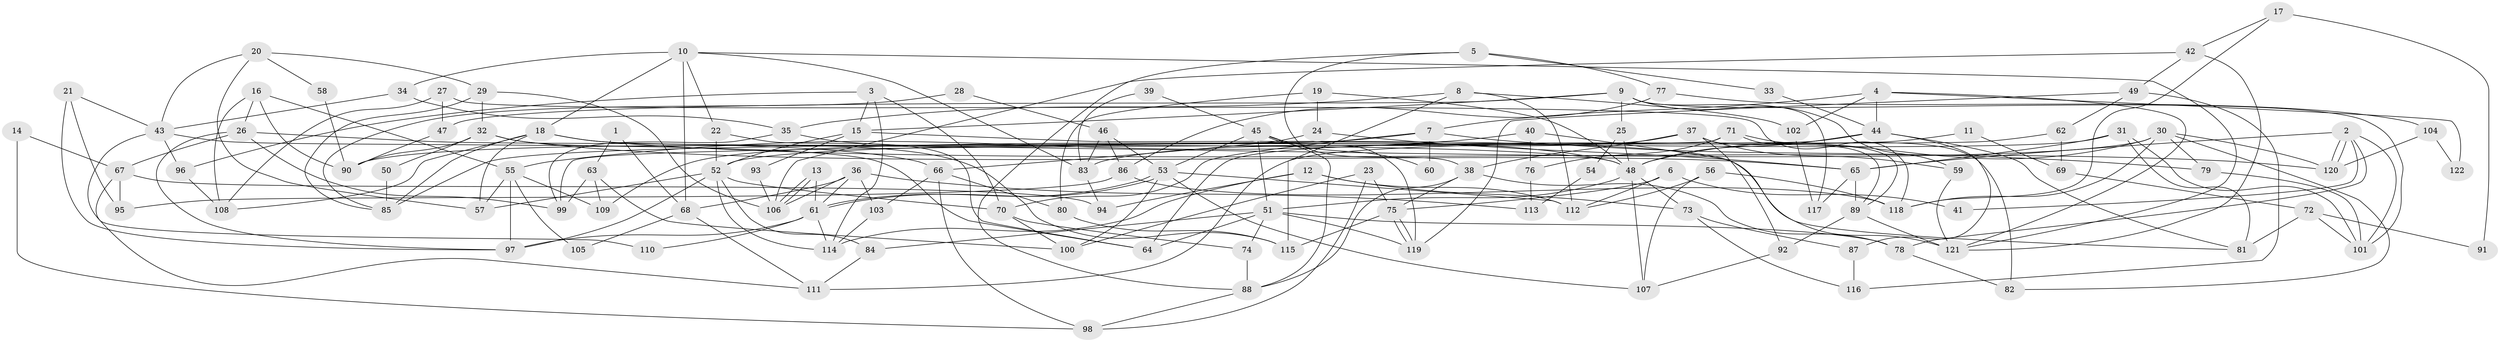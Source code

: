 // Generated by graph-tools (version 1.1) at 2025/50/03/09/25 03:50:07]
// undirected, 122 vertices, 244 edges
graph export_dot {
graph [start="1"]
  node [color=gray90,style=filled];
  1;
  2;
  3;
  4;
  5;
  6;
  7;
  8;
  9;
  10;
  11;
  12;
  13;
  14;
  15;
  16;
  17;
  18;
  19;
  20;
  21;
  22;
  23;
  24;
  25;
  26;
  27;
  28;
  29;
  30;
  31;
  32;
  33;
  34;
  35;
  36;
  37;
  38;
  39;
  40;
  41;
  42;
  43;
  44;
  45;
  46;
  47;
  48;
  49;
  50;
  51;
  52;
  53;
  54;
  55;
  56;
  57;
  58;
  59;
  60;
  61;
  62;
  63;
  64;
  65;
  66;
  67;
  68;
  69;
  70;
  71;
  72;
  73;
  74;
  75;
  76;
  77;
  78;
  79;
  80;
  81;
  82;
  83;
  84;
  85;
  86;
  87;
  88;
  89;
  90;
  91;
  92;
  93;
  94;
  95;
  96;
  97;
  98;
  99;
  100;
  101;
  102;
  103;
  104;
  105;
  106;
  107;
  108;
  109;
  110;
  111;
  112;
  113;
  114;
  115;
  116;
  117;
  118;
  119;
  120;
  121;
  122;
  1 -- 63;
  1 -- 68;
  2 -- 120;
  2 -- 120;
  2 -- 78;
  2 -- 41;
  2 -- 65;
  2 -- 101;
  3 -- 15;
  3 -- 70;
  3 -- 96;
  3 -- 114;
  4 -- 7;
  4 -- 44;
  4 -- 102;
  4 -- 121;
  4 -- 122;
  5 -- 88;
  5 -- 38;
  5 -- 33;
  5 -- 77;
  6 -- 75;
  6 -- 112;
  6 -- 41;
  7 -- 85;
  7 -- 79;
  7 -- 60;
  7 -- 70;
  8 -- 115;
  8 -- 102;
  8 -- 35;
  8 -- 112;
  9 -- 15;
  9 -- 59;
  9 -- 25;
  9 -- 47;
  9 -- 101;
  9 -- 117;
  10 -- 34;
  10 -- 22;
  10 -- 18;
  10 -- 68;
  10 -- 83;
  10 -- 121;
  11 -- 69;
  11 -- 52;
  12 -- 73;
  12 -- 112;
  12 -- 94;
  12 -- 114;
  13 -- 61;
  13 -- 106;
  13 -- 106;
  14 -- 98;
  14 -- 67;
  15 -- 52;
  15 -- 81;
  15 -- 93;
  16 -- 90;
  16 -- 55;
  16 -- 26;
  16 -- 108;
  17 -- 42;
  17 -- 118;
  17 -- 91;
  18 -- 48;
  18 -- 57;
  18 -- 85;
  18 -- 108;
  18 -- 120;
  19 -- 80;
  19 -- 48;
  19 -- 24;
  20 -- 29;
  20 -- 57;
  20 -- 43;
  20 -- 58;
  21 -- 97;
  21 -- 43;
  21 -- 95;
  22 -- 52;
  22 -- 64;
  23 -- 100;
  23 -- 98;
  23 -- 75;
  24 -- 65;
  24 -- 66;
  25 -- 48;
  25 -- 54;
  26 -- 97;
  26 -- 66;
  26 -- 67;
  26 -- 99;
  27 -- 118;
  27 -- 108;
  27 -- 47;
  28 -- 46;
  28 -- 85;
  29 -- 106;
  29 -- 32;
  29 -- 85;
  30 -- 120;
  30 -- 48;
  30 -- 79;
  30 -- 82;
  30 -- 90;
  30 -- 118;
  31 -- 65;
  31 -- 101;
  31 -- 81;
  31 -- 109;
  32 -- 90;
  32 -- 65;
  32 -- 50;
  32 -- 115;
  33 -- 44;
  34 -- 35;
  34 -- 43;
  35 -- 99;
  35 -- 48;
  36 -- 61;
  36 -- 103;
  36 -- 68;
  36 -- 106;
  36 -- 113;
  37 -- 92;
  37 -- 89;
  37 -- 38;
  37 -- 59;
  37 -- 83;
  38 -- 75;
  38 -- 78;
  38 -- 88;
  39 -- 83;
  39 -- 45;
  40 -- 55;
  40 -- 121;
  40 -- 76;
  42 -- 121;
  42 -- 106;
  42 -- 49;
  43 -- 96;
  43 -- 64;
  43 -- 110;
  44 -- 48;
  44 -- 64;
  44 -- 81;
  44 -- 87;
  45 -- 53;
  45 -- 119;
  45 -- 51;
  45 -- 60;
  45 -- 88;
  46 -- 53;
  46 -- 83;
  46 -- 86;
  47 -- 90;
  48 -- 51;
  48 -- 73;
  48 -- 107;
  49 -- 119;
  49 -- 62;
  49 -- 116;
  50 -- 85;
  51 -- 84;
  51 -- 64;
  51 -- 74;
  51 -- 78;
  51 -- 119;
  52 -- 70;
  52 -- 114;
  52 -- 57;
  52 -- 84;
  52 -- 97;
  53 -- 61;
  53 -- 61;
  53 -- 107;
  53 -- 100;
  53 -- 112;
  54 -- 113;
  55 -- 97;
  55 -- 57;
  55 -- 105;
  55 -- 109;
  56 -- 112;
  56 -- 118;
  56 -- 107;
  58 -- 90;
  59 -- 121;
  61 -- 114;
  61 -- 97;
  61 -- 110;
  62 -- 111;
  62 -- 69;
  63 -- 109;
  63 -- 100;
  63 -- 99;
  65 -- 89;
  65 -- 117;
  66 -- 80;
  66 -- 98;
  66 -- 103;
  67 -- 94;
  67 -- 95;
  67 -- 111;
  68 -- 105;
  68 -- 111;
  69 -- 72;
  70 -- 74;
  70 -- 100;
  71 -- 82;
  71 -- 99;
  71 -- 76;
  71 -- 89;
  72 -- 81;
  72 -- 101;
  72 -- 91;
  73 -- 87;
  73 -- 116;
  74 -- 88;
  75 -- 119;
  75 -- 119;
  75 -- 115;
  76 -- 113;
  77 -- 86;
  77 -- 104;
  78 -- 82;
  79 -- 101;
  80 -- 115;
  83 -- 94;
  84 -- 111;
  86 -- 95;
  86 -- 118;
  87 -- 116;
  88 -- 98;
  89 -- 121;
  89 -- 92;
  92 -- 107;
  93 -- 106;
  96 -- 108;
  102 -- 117;
  103 -- 114;
  104 -- 120;
  104 -- 122;
}

